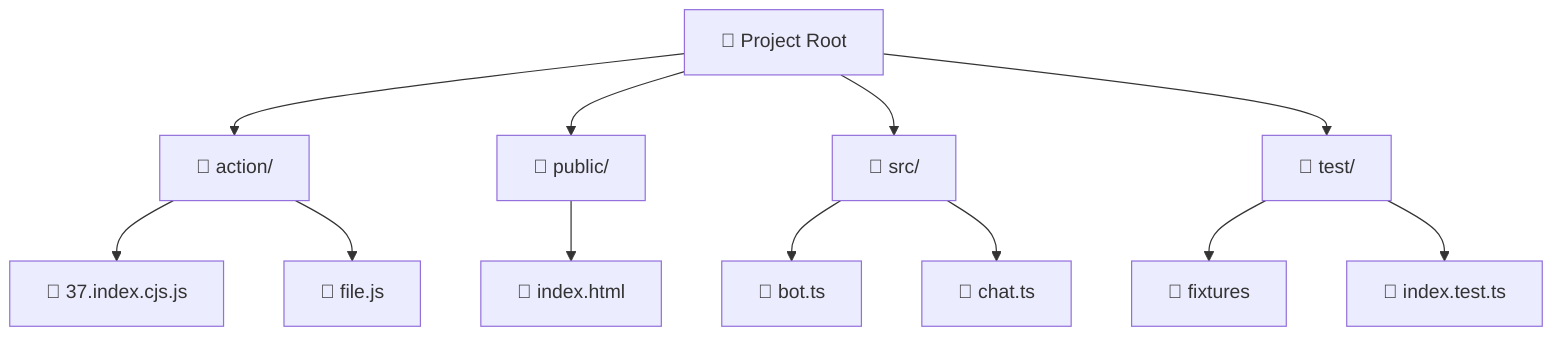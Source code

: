 graph TD
    Root["📁 Project Root"]
    dir0["📁 action/"]
    Root --> dir0
    file0_0["📄 37.index.cjs.js"]
    dir0 --> file0_0
    file0_1["📄 file.js"]
    dir0 --> file0_1
    dir1["📁 public/"]
    Root --> dir1
    file1_0["📄 index.html"]
    dir1 --> file1_0
    dir2["📁 src/"]
    Root --> dir2
    file2_0["📄 bot.ts"]
    dir2 --> file2_0
    file2_1["📄 chat.ts"]
    dir2 --> file2_1
    dir3["📁 test/"]
    Root --> dir3
    file3_0["📄 fixtures"]
    dir3 --> file3_0
    file3_1["📄 index.test.ts"]
    dir3 --> file3_1